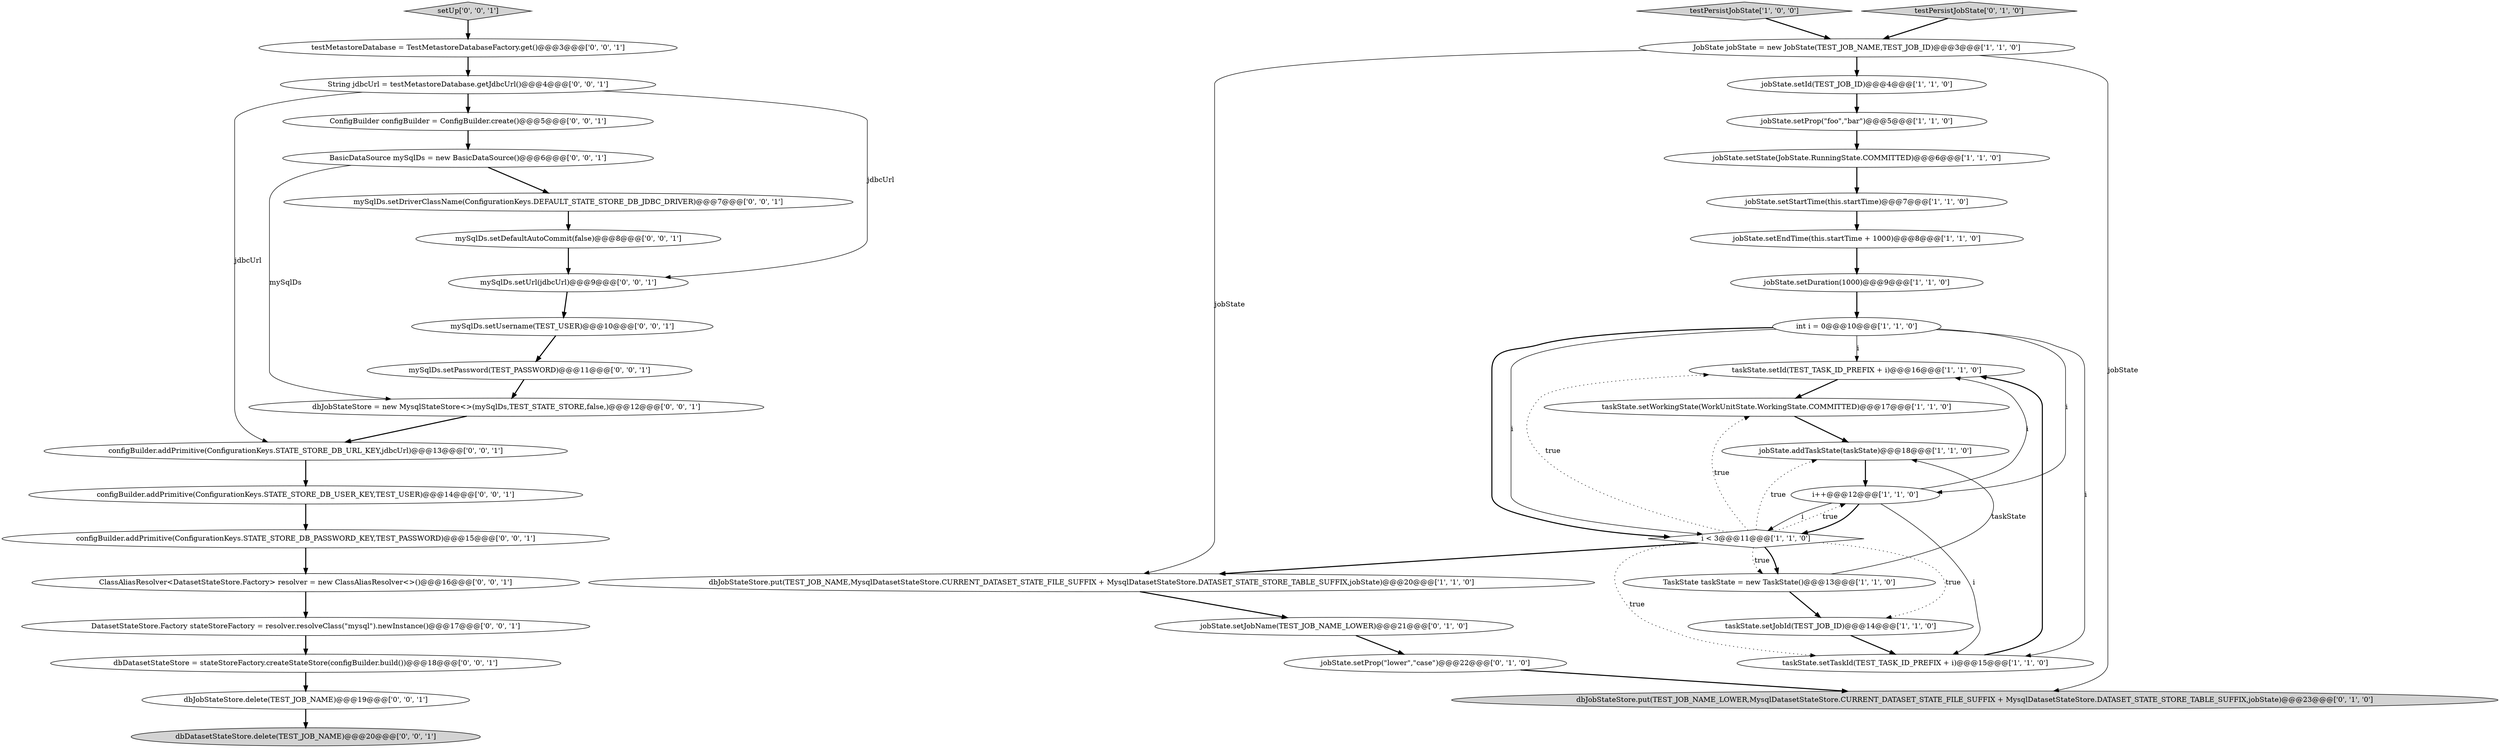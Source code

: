 digraph {
28 [style = filled, label = "mySqlDs.setPassword(TEST_PASSWORD)@@@11@@@['0', '0', '1']", fillcolor = white, shape = ellipse image = "AAA0AAABBB3BBB"];
21 [style = filled, label = "jobState.setProp(\"lower\",\"case\")@@@22@@@['0', '1', '0']", fillcolor = white, shape = ellipse image = "AAA1AAABBB2BBB"];
2 [style = filled, label = "jobState.setProp(\"foo\",\"bar\")@@@5@@@['1', '1', '0']", fillcolor = white, shape = ellipse image = "AAA0AAABBB1BBB"];
7 [style = filled, label = "jobState.setId(TEST_JOB_ID)@@@4@@@['1', '1', '0']", fillcolor = white, shape = ellipse image = "AAA0AAABBB1BBB"];
16 [style = filled, label = "int i = 0@@@10@@@['1', '1', '0']", fillcolor = white, shape = ellipse image = "AAA0AAABBB1BBB"];
34 [style = filled, label = "DatasetStateStore.Factory stateStoreFactory = resolver.resolveClass(\"mysql\").newInstance()@@@17@@@['0', '0', '1']", fillcolor = white, shape = ellipse image = "AAA0AAABBB3BBB"];
35 [style = filled, label = "configBuilder.addPrimitive(ConfigurationKeys.STATE_STORE_DB_URL_KEY,jdbcUrl)@@@13@@@['0', '0', '1']", fillcolor = white, shape = ellipse image = "AAA0AAABBB3BBB"];
36 [style = filled, label = "ConfigBuilder configBuilder = ConfigBuilder.create()@@@5@@@['0', '0', '1']", fillcolor = white, shape = ellipse image = "AAA0AAABBB3BBB"];
39 [style = filled, label = "String jdbcUrl = testMetastoreDatabase.getJdbcUrl()@@@4@@@['0', '0', '1']", fillcolor = white, shape = ellipse image = "AAA0AAABBB3BBB"];
12 [style = filled, label = "jobState.setDuration(1000)@@@9@@@['1', '1', '0']", fillcolor = white, shape = ellipse image = "AAA0AAABBB1BBB"];
17 [style = filled, label = "taskState.setId(TEST_TASK_ID_PREFIX + i)@@@16@@@['1', '1', '0']", fillcolor = white, shape = ellipse image = "AAA0AAABBB1BBB"];
27 [style = filled, label = "mySqlDs.setUsername(TEST_USER)@@@10@@@['0', '0', '1']", fillcolor = white, shape = ellipse image = "AAA0AAABBB3BBB"];
10 [style = filled, label = "taskState.setWorkingState(WorkUnitState.WorkingState.COMMITTED)@@@17@@@['1', '1', '0']", fillcolor = white, shape = ellipse image = "AAA0AAABBB1BBB"];
38 [style = filled, label = "configBuilder.addPrimitive(ConfigurationKeys.STATE_STORE_DB_PASSWORD_KEY,TEST_PASSWORD)@@@15@@@['0', '0', '1']", fillcolor = white, shape = ellipse image = "AAA0AAABBB3BBB"];
25 [style = filled, label = "mySqlDs.setDefaultAutoCommit(false)@@@8@@@['0', '0', '1']", fillcolor = white, shape = ellipse image = "AAA0AAABBB3BBB"];
5 [style = filled, label = "jobState.setStartTime(this.startTime)@@@7@@@['1', '1', '0']", fillcolor = white, shape = ellipse image = "AAA0AAABBB1BBB"];
29 [style = filled, label = "BasicDataSource mySqlDs = new BasicDataSource()@@@6@@@['0', '0', '1']", fillcolor = white, shape = ellipse image = "AAA0AAABBB3BBB"];
4 [style = filled, label = "TaskState taskState = new TaskState()@@@13@@@['1', '1', '0']", fillcolor = white, shape = ellipse image = "AAA0AAABBB1BBB"];
3 [style = filled, label = "testPersistJobState['1', '0', '0']", fillcolor = lightgray, shape = diamond image = "AAA0AAABBB1BBB"];
9 [style = filled, label = "i < 3@@@11@@@['1', '1', '0']", fillcolor = white, shape = diamond image = "AAA0AAABBB1BBB"];
40 [style = filled, label = "setUp['0', '0', '1']", fillcolor = lightgray, shape = diamond image = "AAA0AAABBB3BBB"];
32 [style = filled, label = "dbJobStateStore = new MysqlStateStore<>(mySqlDs,TEST_STATE_STORE,false,)@@@12@@@['0', '0', '1']", fillcolor = white, shape = ellipse image = "AAA0AAABBB3BBB"];
0 [style = filled, label = "taskState.setJobId(TEST_JOB_ID)@@@14@@@['1', '1', '0']", fillcolor = white, shape = ellipse image = "AAA0AAABBB1BBB"];
24 [style = filled, label = "dbDatasetStateStore.delete(TEST_JOB_NAME)@@@20@@@['0', '0', '1']", fillcolor = lightgray, shape = ellipse image = "AAA0AAABBB3BBB"];
26 [style = filled, label = "mySqlDs.setDriverClassName(ConfigurationKeys.DEFAULT_STATE_STORE_DB_JDBC_DRIVER)@@@7@@@['0', '0', '1']", fillcolor = white, shape = ellipse image = "AAA0AAABBB3BBB"];
20 [style = filled, label = "dbJobStateStore.put(TEST_JOB_NAME_LOWER,MysqlDatasetStateStore.CURRENT_DATASET_STATE_FILE_SUFFIX + MysqlDatasetStateStore.DATASET_STATE_STORE_TABLE_SUFFIX,jobState)@@@23@@@['0', '1', '0']", fillcolor = lightgray, shape = ellipse image = "AAA1AAABBB2BBB"];
37 [style = filled, label = "dbDatasetStateStore = stateStoreFactory.createStateStore(configBuilder.build())@@@18@@@['0', '0', '1']", fillcolor = white, shape = ellipse image = "AAA0AAABBB3BBB"];
23 [style = filled, label = "ClassAliasResolver<DatasetStateStore.Factory> resolver = new ClassAliasResolver<>()@@@16@@@['0', '0', '1']", fillcolor = white, shape = ellipse image = "AAA0AAABBB3BBB"];
13 [style = filled, label = "i++@@@12@@@['1', '1', '0']", fillcolor = white, shape = ellipse image = "AAA0AAABBB1BBB"];
31 [style = filled, label = "configBuilder.addPrimitive(ConfigurationKeys.STATE_STORE_DB_USER_KEY,TEST_USER)@@@14@@@['0', '0', '1']", fillcolor = white, shape = ellipse image = "AAA0AAABBB3BBB"];
6 [style = filled, label = "jobState.setEndTime(this.startTime + 1000)@@@8@@@['1', '1', '0']", fillcolor = white, shape = ellipse image = "AAA0AAABBB1BBB"];
15 [style = filled, label = "jobState.setState(JobState.RunningState.COMMITTED)@@@6@@@['1', '1', '0']", fillcolor = white, shape = ellipse image = "AAA0AAABBB1BBB"];
8 [style = filled, label = "dbJobStateStore.put(TEST_JOB_NAME,MysqlDatasetStateStore.CURRENT_DATASET_STATE_FILE_SUFFIX + MysqlDatasetStateStore.DATASET_STATE_STORE_TABLE_SUFFIX,jobState)@@@20@@@['1', '1', '0']", fillcolor = white, shape = ellipse image = "AAA0AAABBB1BBB"];
1 [style = filled, label = "JobState jobState = new JobState(TEST_JOB_NAME,TEST_JOB_ID)@@@3@@@['1', '1', '0']", fillcolor = white, shape = ellipse image = "AAA0AAABBB1BBB"];
19 [style = filled, label = "jobState.setJobName(TEST_JOB_NAME_LOWER)@@@21@@@['0', '1', '0']", fillcolor = white, shape = ellipse image = "AAA1AAABBB2BBB"];
14 [style = filled, label = "jobState.addTaskState(taskState)@@@18@@@['1', '1', '0']", fillcolor = white, shape = ellipse image = "AAA0AAABBB1BBB"];
22 [style = filled, label = "testMetastoreDatabase = TestMetastoreDatabaseFactory.get()@@@3@@@['0', '0', '1']", fillcolor = white, shape = ellipse image = "AAA0AAABBB3BBB"];
33 [style = filled, label = "dbJobStateStore.delete(TEST_JOB_NAME)@@@19@@@['0', '0', '1']", fillcolor = white, shape = ellipse image = "AAA0AAABBB3BBB"];
11 [style = filled, label = "taskState.setTaskId(TEST_TASK_ID_PREFIX + i)@@@15@@@['1', '1', '0']", fillcolor = white, shape = ellipse image = "AAA0AAABBB1BBB"];
30 [style = filled, label = "mySqlDs.setUrl(jdbcUrl)@@@9@@@['0', '0', '1']", fillcolor = white, shape = ellipse image = "AAA0AAABBB3BBB"];
18 [style = filled, label = "testPersistJobState['0', '1', '0']", fillcolor = lightgray, shape = diamond image = "AAA0AAABBB2BBB"];
29->26 [style = bold, label=""];
16->11 [style = solid, label="i"];
1->8 [style = solid, label="jobState"];
1->20 [style = solid, label="jobState"];
9->4 [style = bold, label=""];
36->29 [style = bold, label=""];
27->28 [style = bold, label=""];
35->31 [style = bold, label=""];
39->30 [style = solid, label="jdbcUrl"];
9->0 [style = dotted, label="true"];
40->22 [style = bold, label=""];
9->14 [style = dotted, label="true"];
28->32 [style = bold, label=""];
9->13 [style = dotted, label="true"];
9->11 [style = dotted, label="true"];
14->13 [style = bold, label=""];
39->35 [style = solid, label="jdbcUrl"];
37->33 [style = bold, label=""];
13->9 [style = solid, label="i"];
11->17 [style = bold, label=""];
13->11 [style = solid, label="i"];
0->11 [style = bold, label=""];
9->17 [style = dotted, label="true"];
3->1 [style = bold, label=""];
9->10 [style = dotted, label="true"];
12->16 [style = bold, label=""];
30->27 [style = bold, label=""];
23->34 [style = bold, label=""];
39->36 [style = bold, label=""];
19->21 [style = bold, label=""];
26->25 [style = bold, label=""];
32->35 [style = bold, label=""];
31->38 [style = bold, label=""];
21->20 [style = bold, label=""];
38->23 [style = bold, label=""];
16->13 [style = solid, label="i"];
9->4 [style = dotted, label="true"];
16->17 [style = solid, label="i"];
29->32 [style = solid, label="mySqlDs"];
15->5 [style = bold, label=""];
6->12 [style = bold, label=""];
18->1 [style = bold, label=""];
16->9 [style = solid, label="i"];
13->9 [style = bold, label=""];
1->7 [style = bold, label=""];
9->8 [style = bold, label=""];
33->24 [style = bold, label=""];
5->6 [style = bold, label=""];
25->30 [style = bold, label=""];
13->17 [style = solid, label="i"];
2->15 [style = bold, label=""];
10->14 [style = bold, label=""];
17->10 [style = bold, label=""];
34->37 [style = bold, label=""];
4->0 [style = bold, label=""];
4->14 [style = solid, label="taskState"];
8->19 [style = bold, label=""];
22->39 [style = bold, label=""];
16->9 [style = bold, label=""];
7->2 [style = bold, label=""];
}

